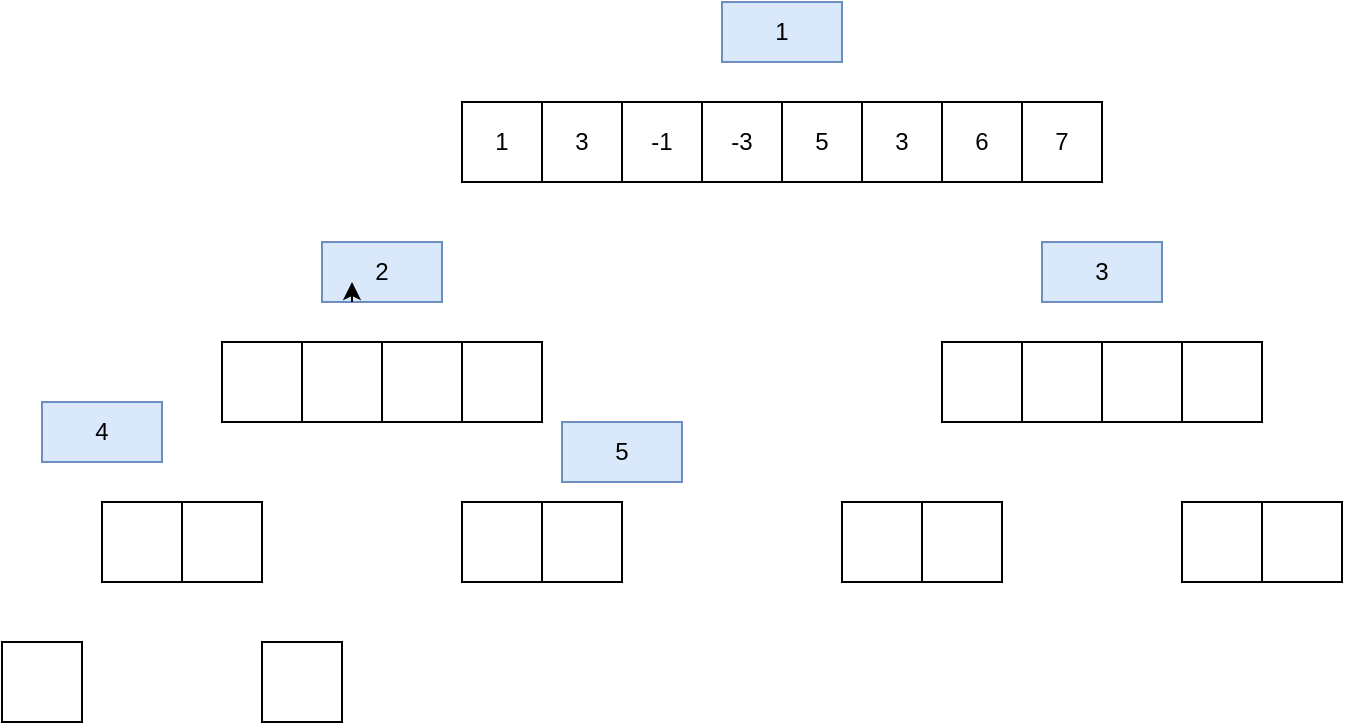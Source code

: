 <mxfile version="24.8.4">
  <diagram name="第 1 页" id="FfXY0Fceiv5dTUdrwLe1">
    <mxGraphModel dx="1434" dy="746" grid="1" gridSize="10" guides="1" tooltips="1" connect="1" arrows="1" fold="1" page="1" pageScale="1" pageWidth="827" pageHeight="1169" math="0" shadow="0">
      <root>
        <mxCell id="0" />
        <mxCell id="1" parent="0" />
        <mxCell id="VF4k8bKwTBPuw9PRP8Cz-1" value="3" style="rounded=0;whiteSpace=wrap;html=1;" vertex="1" parent="1">
          <mxGeometry x="280" y="160" width="40" height="40" as="geometry" />
        </mxCell>
        <mxCell id="VF4k8bKwTBPuw9PRP8Cz-2" value="1" style="rounded=0;whiteSpace=wrap;html=1;" vertex="1" parent="1">
          <mxGeometry x="240" y="160" width="40" height="40" as="geometry" />
        </mxCell>
        <mxCell id="VF4k8bKwTBPuw9PRP8Cz-4" value="-1" style="rounded=0;whiteSpace=wrap;html=1;" vertex="1" parent="1">
          <mxGeometry x="320" y="160" width="40" height="40" as="geometry" />
        </mxCell>
        <mxCell id="VF4k8bKwTBPuw9PRP8Cz-5" value="-3" style="rounded=0;whiteSpace=wrap;html=1;" vertex="1" parent="1">
          <mxGeometry x="360" y="160" width="40" height="40" as="geometry" />
        </mxCell>
        <mxCell id="VF4k8bKwTBPuw9PRP8Cz-6" value="3" style="rounded=0;whiteSpace=wrap;html=1;" vertex="1" parent="1">
          <mxGeometry x="440" y="160" width="40" height="40" as="geometry" />
        </mxCell>
        <mxCell id="VF4k8bKwTBPuw9PRP8Cz-7" value="5" style="rounded=0;whiteSpace=wrap;html=1;" vertex="1" parent="1">
          <mxGeometry x="400" y="160" width="40" height="40" as="geometry" />
        </mxCell>
        <mxCell id="VF4k8bKwTBPuw9PRP8Cz-8" value="6" style="rounded=0;whiteSpace=wrap;html=1;" vertex="1" parent="1">
          <mxGeometry x="480" y="160" width="40" height="40" as="geometry" />
        </mxCell>
        <mxCell id="VF4k8bKwTBPuw9PRP8Cz-9" value="7" style="rounded=0;whiteSpace=wrap;html=1;" vertex="1" parent="1">
          <mxGeometry x="520" y="160" width="40" height="40" as="geometry" />
        </mxCell>
        <mxCell id="VF4k8bKwTBPuw9PRP8Cz-10" value="1" style="text;html=1;align=center;verticalAlign=middle;whiteSpace=wrap;rounded=0;fillColor=#dae8fc;strokeColor=#6c8ebf;" vertex="1" parent="1">
          <mxGeometry x="370" y="110" width="60" height="30" as="geometry" />
        </mxCell>
        <mxCell id="VF4k8bKwTBPuw9PRP8Cz-11" value="" style="rounded=0;whiteSpace=wrap;html=1;" vertex="1" parent="1">
          <mxGeometry x="160" y="280" width="40" height="40" as="geometry" />
        </mxCell>
        <mxCell id="VF4k8bKwTBPuw9PRP8Cz-12" value="" style="rounded=0;whiteSpace=wrap;html=1;" vertex="1" parent="1">
          <mxGeometry x="120" y="280" width="40" height="40" as="geometry" />
        </mxCell>
        <mxCell id="VF4k8bKwTBPuw9PRP8Cz-13" value="" style="rounded=0;whiteSpace=wrap;html=1;" vertex="1" parent="1">
          <mxGeometry x="200" y="280" width="40" height="40" as="geometry" />
        </mxCell>
        <mxCell id="VF4k8bKwTBPuw9PRP8Cz-14" value="" style="rounded=0;whiteSpace=wrap;html=1;" vertex="1" parent="1">
          <mxGeometry x="240" y="280" width="40" height="40" as="geometry" />
        </mxCell>
        <mxCell id="VF4k8bKwTBPuw9PRP8Cz-15" value="" style="rounded=0;whiteSpace=wrap;html=1;" vertex="1" parent="1">
          <mxGeometry x="520" y="280" width="40" height="40" as="geometry" />
        </mxCell>
        <mxCell id="VF4k8bKwTBPuw9PRP8Cz-16" value="" style="rounded=0;whiteSpace=wrap;html=1;" vertex="1" parent="1">
          <mxGeometry x="480" y="280" width="40" height="40" as="geometry" />
        </mxCell>
        <mxCell id="VF4k8bKwTBPuw9PRP8Cz-17" value="" style="rounded=0;whiteSpace=wrap;html=1;" vertex="1" parent="1">
          <mxGeometry x="560" y="280" width="40" height="40" as="geometry" />
        </mxCell>
        <mxCell id="VF4k8bKwTBPuw9PRP8Cz-18" value="" style="rounded=0;whiteSpace=wrap;html=1;" vertex="1" parent="1">
          <mxGeometry x="600" y="280" width="40" height="40" as="geometry" />
        </mxCell>
        <mxCell id="VF4k8bKwTBPuw9PRP8Cz-21" value="" style="rounded=0;whiteSpace=wrap;html=1;" vertex="1" parent="1">
          <mxGeometry x="100" y="360" width="40" height="40" as="geometry" />
        </mxCell>
        <mxCell id="VF4k8bKwTBPuw9PRP8Cz-22" value="" style="rounded=0;whiteSpace=wrap;html=1;" vertex="1" parent="1">
          <mxGeometry x="60" y="360" width="40" height="40" as="geometry" />
        </mxCell>
        <mxCell id="VF4k8bKwTBPuw9PRP8Cz-23" value="" style="rounded=0;whiteSpace=wrap;html=1;" vertex="1" parent="1">
          <mxGeometry x="240" y="360" width="40" height="40" as="geometry" />
        </mxCell>
        <mxCell id="VF4k8bKwTBPuw9PRP8Cz-24" value="" style="rounded=0;whiteSpace=wrap;html=1;" vertex="1" parent="1">
          <mxGeometry x="280" y="360" width="40" height="40" as="geometry" />
        </mxCell>
        <mxCell id="VF4k8bKwTBPuw9PRP8Cz-25" value="" style="rounded=0;whiteSpace=wrap;html=1;" vertex="1" parent="1">
          <mxGeometry x="470" y="360" width="40" height="40" as="geometry" />
        </mxCell>
        <mxCell id="VF4k8bKwTBPuw9PRP8Cz-26" value="" style="rounded=0;whiteSpace=wrap;html=1;" vertex="1" parent="1">
          <mxGeometry x="430" y="360" width="40" height="40" as="geometry" />
        </mxCell>
        <mxCell id="VF4k8bKwTBPuw9PRP8Cz-27" value="" style="rounded=0;whiteSpace=wrap;html=1;" vertex="1" parent="1">
          <mxGeometry x="600" y="360" width="40" height="40" as="geometry" />
        </mxCell>
        <mxCell id="VF4k8bKwTBPuw9PRP8Cz-28" value="" style="rounded=0;whiteSpace=wrap;html=1;" vertex="1" parent="1">
          <mxGeometry x="640" y="360" width="40" height="40" as="geometry" />
        </mxCell>
        <mxCell id="VF4k8bKwTBPuw9PRP8Cz-29" value="" style="rounded=0;whiteSpace=wrap;html=1;" vertex="1" parent="1">
          <mxGeometry x="10" y="430" width="40" height="40" as="geometry" />
        </mxCell>
        <mxCell id="VF4k8bKwTBPuw9PRP8Cz-30" value="" style="rounded=0;whiteSpace=wrap;html=1;" vertex="1" parent="1">
          <mxGeometry x="140" y="430" width="40" height="40" as="geometry" />
        </mxCell>
        <mxCell id="VF4k8bKwTBPuw9PRP8Cz-31" value="2" style="text;html=1;align=center;verticalAlign=middle;whiteSpace=wrap;rounded=0;fillColor=#dae8fc;strokeColor=#6c8ebf;" vertex="1" parent="1">
          <mxGeometry x="170" y="230" width="60" height="30" as="geometry" />
        </mxCell>
        <mxCell id="VF4k8bKwTBPuw9PRP8Cz-32" style="edgeStyle=orthogonalEdgeStyle;rounded=0;orthogonalLoop=1;jettySize=auto;html=1;exitX=0.25;exitY=1;exitDx=0;exitDy=0;entryX=0.25;entryY=0.667;entryDx=0;entryDy=0;entryPerimeter=0;" edge="1" parent="1" source="VF4k8bKwTBPuw9PRP8Cz-31" target="VF4k8bKwTBPuw9PRP8Cz-31">
          <mxGeometry relative="1" as="geometry" />
        </mxCell>
        <mxCell id="VF4k8bKwTBPuw9PRP8Cz-33" value="3" style="text;html=1;align=center;verticalAlign=middle;whiteSpace=wrap;rounded=0;fillColor=#dae8fc;strokeColor=#6c8ebf;" vertex="1" parent="1">
          <mxGeometry x="530" y="230" width="60" height="30" as="geometry" />
        </mxCell>
        <mxCell id="VF4k8bKwTBPuw9PRP8Cz-34" value="4" style="text;html=1;align=center;verticalAlign=middle;whiteSpace=wrap;rounded=0;fillColor=#dae8fc;strokeColor=#6c8ebf;" vertex="1" parent="1">
          <mxGeometry x="30" y="310" width="60" height="30" as="geometry" />
        </mxCell>
        <mxCell id="VF4k8bKwTBPuw9PRP8Cz-35" value="5" style="text;html=1;align=center;verticalAlign=middle;whiteSpace=wrap;rounded=0;fillColor=#dae8fc;strokeColor=#6c8ebf;" vertex="1" parent="1">
          <mxGeometry x="290" y="320" width="60" height="30" as="geometry" />
        </mxCell>
      </root>
    </mxGraphModel>
  </diagram>
</mxfile>
